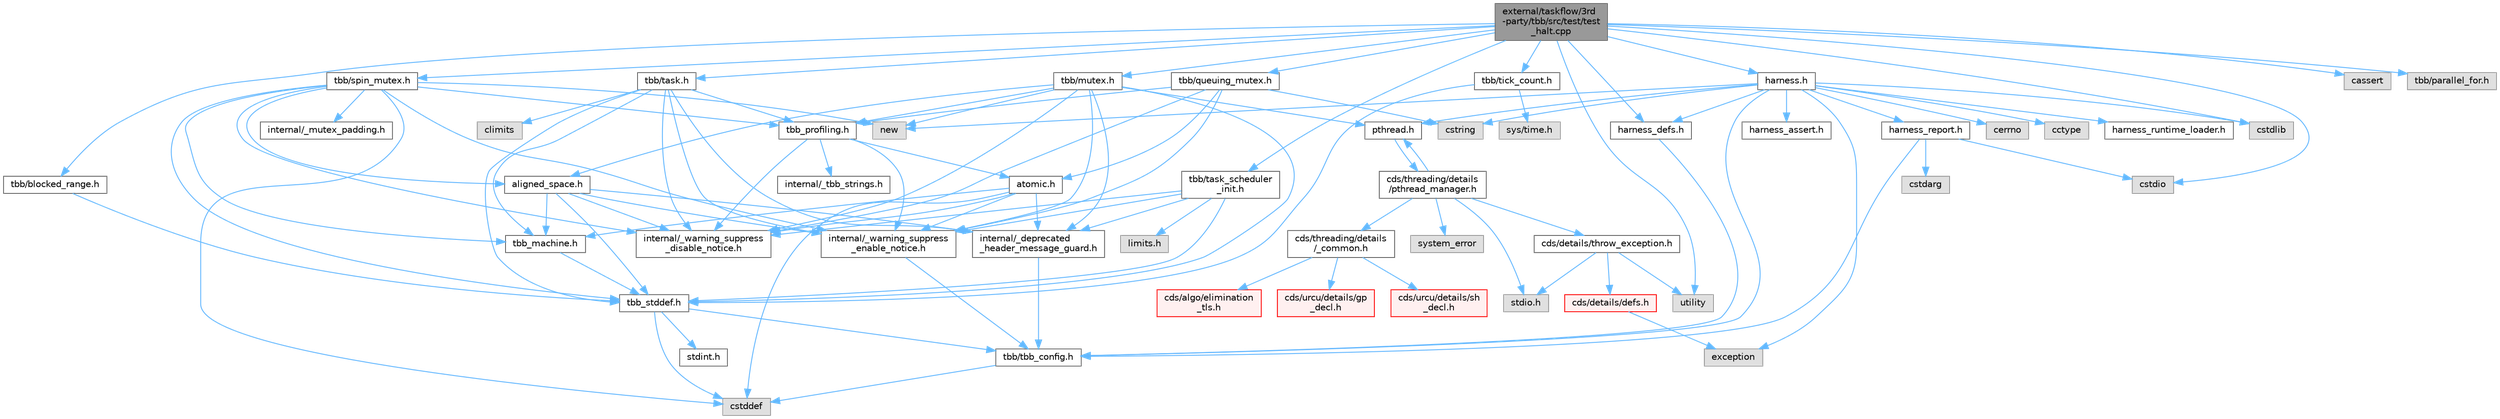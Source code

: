 digraph "external/taskflow/3rd-party/tbb/src/test/test_halt.cpp"
{
 // LATEX_PDF_SIZE
  bgcolor="transparent";
  edge [fontname=Helvetica,fontsize=10,labelfontname=Helvetica,labelfontsize=10];
  node [fontname=Helvetica,fontsize=10,shape=box,height=0.2,width=0.4];
  Node1 [id="Node000001",label="external/taskflow/3rd\l-party/tbb/src/test/test\l_halt.cpp",height=0.2,width=0.4,color="gray40", fillcolor="grey60", style="filled", fontcolor="black",tooltip=" "];
  Node1 -> Node2 [id="edge1_Node000001_Node000002",color="steelblue1",style="solid",tooltip=" "];
  Node2 [id="Node000002",label="harness_defs.h",height=0.2,width=0.4,color="grey40", fillcolor="white", style="filled",URL="$harness__defs_8h.html",tooltip=" "];
  Node2 -> Node3 [id="edge2_Node000002_Node000003",color="steelblue1",style="solid",tooltip=" "];
  Node3 [id="Node000003",label="tbb/tbb_config.h",height=0.2,width=0.4,color="grey40", fillcolor="white", style="filled",URL="$tbb__config_8h.html",tooltip=" "];
  Node3 -> Node4 [id="edge3_Node000003_Node000004",color="steelblue1",style="solid",tooltip=" "];
  Node4 [id="Node000004",label="cstddef",height=0.2,width=0.4,color="grey60", fillcolor="#E0E0E0", style="filled",tooltip=" "];
  Node1 -> Node5 [id="edge4_Node000001_Node000005",color="steelblue1",style="solid",tooltip=" "];
  Node5 [id="Node000005",label="cstdio",height=0.2,width=0.4,color="grey60", fillcolor="#E0E0E0", style="filled",tooltip=" "];
  Node1 -> Node6 [id="edge5_Node000001_Node000006",color="steelblue1",style="solid",tooltip=" "];
  Node6 [id="Node000006",label="cstdlib",height=0.2,width=0.4,color="grey60", fillcolor="#E0E0E0", style="filled",tooltip=" "];
  Node1 -> Node7 [id="edge6_Node000001_Node000007",color="steelblue1",style="solid",tooltip=" "];
  Node7 [id="Node000007",label="cassert",height=0.2,width=0.4,color="grey60", fillcolor="#E0E0E0", style="filled",tooltip=" "];
  Node1 -> Node8 [id="edge7_Node000001_Node000008",color="steelblue1",style="solid",tooltip=" "];
  Node8 [id="Node000008",label="utility",height=0.2,width=0.4,color="grey60", fillcolor="#E0E0E0", style="filled",tooltip=" "];
  Node1 -> Node9 [id="edge8_Node000001_Node000009",color="steelblue1",style="solid",tooltip=" "];
  Node9 [id="Node000009",label="tbb/task.h",height=0.2,width=0.4,color="grey40", fillcolor="white", style="filled",URL="$task_8h.html",tooltip=" "];
  Node9 -> Node10 [id="edge9_Node000009_Node000010",color="steelblue1",style="solid",tooltip=" "];
  Node10 [id="Node000010",label="internal/_deprecated\l_header_message_guard.h",height=0.2,width=0.4,color="grey40", fillcolor="white", style="filled",URL="$__deprecated__header__message__guard_8h.html",tooltip=" "];
  Node10 -> Node3 [id="edge10_Node000010_Node000003",color="steelblue1",style="solid",tooltip=" "];
  Node9 -> Node11 [id="edge11_Node000009_Node000011",color="steelblue1",style="solid",tooltip=" "];
  Node11 [id="Node000011",label="internal/_warning_suppress\l_enable_notice.h",height=0.2,width=0.4,color="grey40", fillcolor="white", style="filled",URL="$__warning__suppress__enable__notice_8h.html",tooltip=" "];
  Node11 -> Node3 [id="edge12_Node000011_Node000003",color="steelblue1",style="solid",tooltip=" "];
  Node9 -> Node12 [id="edge13_Node000009_Node000012",color="steelblue1",style="solid",tooltip=" "];
  Node12 [id="Node000012",label="tbb_stddef.h",height=0.2,width=0.4,color="grey40", fillcolor="white", style="filled",URL="$tbb__stddef_8h.html",tooltip=" "];
  Node12 -> Node3 [id="edge14_Node000012_Node000003",color="steelblue1",style="solid",tooltip=" "];
  Node12 -> Node4 [id="edge15_Node000012_Node000004",color="steelblue1",style="solid",tooltip=" "];
  Node12 -> Node13 [id="edge16_Node000012_Node000013",color="steelblue1",style="solid",tooltip=" "];
  Node13 [id="Node000013",label="stdint.h",height=0.2,width=0.4,color="grey40", fillcolor="white", style="filled",URL="$stdint_8h.html",tooltip=" "];
  Node9 -> Node14 [id="edge17_Node000009_Node000014",color="steelblue1",style="solid",tooltip=" "];
  Node14 [id="Node000014",label="tbb_machine.h",height=0.2,width=0.4,color="grey40", fillcolor="white", style="filled",URL="$tbb__machine_8h.html",tooltip=" "];
  Node14 -> Node12 [id="edge18_Node000014_Node000012",color="steelblue1",style="solid",tooltip=" "];
  Node9 -> Node15 [id="edge19_Node000009_Node000015",color="steelblue1",style="solid",tooltip=" "];
  Node15 [id="Node000015",label="tbb_profiling.h",height=0.2,width=0.4,color="grey40", fillcolor="white", style="filled",URL="$tbb__profiling_8h.html",tooltip=" "];
  Node15 -> Node11 [id="edge20_Node000015_Node000011",color="steelblue1",style="solid",tooltip=" "];
  Node15 -> Node16 [id="edge21_Node000015_Node000016",color="steelblue1",style="solid",tooltip=" "];
  Node16 [id="Node000016",label="internal/_tbb_strings.h",height=0.2,width=0.4,color="grey40", fillcolor="white", style="filled",URL="$__tbb__strings_8h.html",tooltip=" "];
  Node15 -> Node17 [id="edge22_Node000015_Node000017",color="steelblue1",style="solid",tooltip=" "];
  Node17 [id="Node000017",label="atomic.h",height=0.2,width=0.4,color="grey40", fillcolor="white", style="filled",URL="$external_2taskflow_23rd-party_2tbb_2include_2tbb_2atomic_8h.html",tooltip=" "];
  Node17 -> Node10 [id="edge23_Node000017_Node000010",color="steelblue1",style="solid",tooltip=" "];
  Node17 -> Node11 [id="edge24_Node000017_Node000011",color="steelblue1",style="solid",tooltip=" "];
  Node17 -> Node4 [id="edge25_Node000017_Node000004",color="steelblue1",style="solid",tooltip=" "];
  Node17 -> Node14 [id="edge26_Node000017_Node000014",color="steelblue1",style="solid",tooltip=" "];
  Node17 -> Node18 [id="edge27_Node000017_Node000018",color="steelblue1",style="solid",tooltip=" "];
  Node18 [id="Node000018",label="internal/_warning_suppress\l_disable_notice.h",height=0.2,width=0.4,color="grey40", fillcolor="white", style="filled",URL="$__warning__suppress__disable__notice_8h.html",tooltip=" "];
  Node15 -> Node18 [id="edge28_Node000015_Node000018",color="steelblue1",style="solid",tooltip=" "];
  Node9 -> Node19 [id="edge29_Node000009_Node000019",color="steelblue1",style="solid",tooltip=" "];
  Node19 [id="Node000019",label="climits",height=0.2,width=0.4,color="grey60", fillcolor="#E0E0E0", style="filled",tooltip=" "];
  Node9 -> Node18 [id="edge30_Node000009_Node000018",color="steelblue1",style="solid",tooltip=" "];
  Node1 -> Node20 [id="edge31_Node000001_Node000020",color="steelblue1",style="solid",tooltip=" "];
  Node20 [id="Node000020",label="tbb/task_scheduler\l_init.h",height=0.2,width=0.4,color="grey40", fillcolor="white", style="filled",URL="$task__scheduler__init_8h.html",tooltip=" "];
  Node20 -> Node10 [id="edge32_Node000020_Node000010",color="steelblue1",style="solid",tooltip=" "];
  Node20 -> Node11 [id="edge33_Node000020_Node000011",color="steelblue1",style="solid",tooltip=" "];
  Node20 -> Node12 [id="edge34_Node000020_Node000012",color="steelblue1",style="solid",tooltip=" "];
  Node20 -> Node21 [id="edge35_Node000020_Node000021",color="steelblue1",style="solid",tooltip=" "];
  Node21 [id="Node000021",label="limits.h",height=0.2,width=0.4,color="grey60", fillcolor="#E0E0E0", style="filled",tooltip=" "];
  Node20 -> Node18 [id="edge36_Node000020_Node000018",color="steelblue1",style="solid",tooltip=" "];
  Node1 -> Node22 [id="edge37_Node000001_Node000022",color="steelblue1",style="solid",tooltip=" "];
  Node22 [id="Node000022",label="tbb/tick_count.h",height=0.2,width=0.4,color="grey40", fillcolor="white", style="filled",URL="$tick__count_8h.html",tooltip=" "];
  Node22 -> Node12 [id="edge38_Node000022_Node000012",color="steelblue1",style="solid",tooltip=" "];
  Node22 -> Node23 [id="edge39_Node000022_Node000023",color="steelblue1",style="solid",tooltip=" "];
  Node23 [id="Node000023",label="sys/time.h",height=0.2,width=0.4,color="grey60", fillcolor="#E0E0E0", style="filled",tooltip=" "];
  Node1 -> Node24 [id="edge40_Node000001_Node000024",color="steelblue1",style="solid",tooltip=" "];
  Node24 [id="Node000024",label="tbb/parallel_for.h",height=0.2,width=0.4,color="grey60", fillcolor="#E0E0E0", style="filled",tooltip=" "];
  Node1 -> Node25 [id="edge41_Node000001_Node000025",color="steelblue1",style="solid",tooltip=" "];
  Node25 [id="Node000025",label="tbb/blocked_range.h",height=0.2,width=0.4,color="grey40", fillcolor="white", style="filled",URL="$blocked__range_8h.html",tooltip=" "];
  Node25 -> Node12 [id="edge42_Node000025_Node000012",color="steelblue1",style="solid",tooltip=" "];
  Node1 -> Node26 [id="edge43_Node000001_Node000026",color="steelblue1",style="solid",tooltip=" "];
  Node26 [id="Node000026",label="tbb/mutex.h",height=0.2,width=0.4,color="grey40", fillcolor="white", style="filled",URL="$mutex_8h.html",tooltip=" "];
  Node26 -> Node10 [id="edge44_Node000026_Node000010",color="steelblue1",style="solid",tooltip=" "];
  Node26 -> Node11 [id="edge45_Node000026_Node000011",color="steelblue1",style="solid",tooltip=" "];
  Node26 -> Node27 [id="edge46_Node000026_Node000027",color="steelblue1",style="solid",tooltip=" "];
  Node27 [id="Node000027",label="pthread.h",height=0.2,width=0.4,color="grey40", fillcolor="white", style="filled",URL="$pthread_8h.html",tooltip=" "];
  Node27 -> Node28 [id="edge47_Node000027_Node000028",color="steelblue1",style="solid",tooltip=" "];
  Node28 [id="Node000028",label="cds/threading/details\l/pthread_manager.h",height=0.2,width=0.4,color="grey40", fillcolor="white", style="filled",URL="$pthread__manager_8h.html",tooltip=" "];
  Node28 -> Node29 [id="edge48_Node000028_Node000029",color="steelblue1",style="solid",tooltip=" "];
  Node29 [id="Node000029",label="system_error",height=0.2,width=0.4,color="grey60", fillcolor="#E0E0E0", style="filled",tooltip=" "];
  Node28 -> Node30 [id="edge49_Node000028_Node000030",color="steelblue1",style="solid",tooltip=" "];
  Node30 [id="Node000030",label="stdio.h",height=0.2,width=0.4,color="grey60", fillcolor="#E0E0E0", style="filled",tooltip=" "];
  Node28 -> Node27 [id="edge50_Node000028_Node000027",color="steelblue1",style="solid",tooltip=" "];
  Node28 -> Node31 [id="edge51_Node000028_Node000031",color="steelblue1",style="solid",tooltip=" "];
  Node31 [id="Node000031",label="cds/threading/details\l/_common.h",height=0.2,width=0.4,color="grey40", fillcolor="white", style="filled",URL="$__common_8h.html",tooltip=" "];
  Node31 -> Node32 [id="edge52_Node000031_Node000032",color="steelblue1",style="solid",tooltip=" "];
  Node32 [id="Node000032",label="cds/urcu/details/gp\l_decl.h",height=0.2,width=0.4,color="red", fillcolor="#FFF0F0", style="filled",URL="$gp__decl_8h.html",tooltip=" "];
  Node31 -> Node69 [id="edge53_Node000031_Node000069",color="steelblue1",style="solid",tooltip=" "];
  Node69 [id="Node000069",label="cds/urcu/details/sh\l_decl.h",height=0.2,width=0.4,color="red", fillcolor="#FFF0F0", style="filled",URL="$sh__decl_8h.html",tooltip=" "];
  Node31 -> Node70 [id="edge54_Node000031_Node000070",color="steelblue1",style="solid",tooltip=" "];
  Node70 [id="Node000070",label="cds/algo/elimination\l_tls.h",height=0.2,width=0.4,color="red", fillcolor="#FFF0F0", style="filled",URL="$elimination__tls_8h.html",tooltip=" "];
  Node28 -> Node64 [id="edge55_Node000028_Node000064",color="steelblue1",style="solid",tooltip=" "];
  Node64 [id="Node000064",label="cds/details/throw_exception.h",height=0.2,width=0.4,color="grey40", fillcolor="white", style="filled",URL="$throw__exception_8h.html",tooltip=" "];
  Node64 -> Node35 [id="edge56_Node000064_Node000035",color="steelblue1",style="solid",tooltip=" "];
  Node35 [id="Node000035",label="cds/details/defs.h",height=0.2,width=0.4,color="red", fillcolor="#FFF0F0", style="filled",URL="$details_2defs_8h.html",tooltip=" "];
  Node35 -> Node40 [id="edge57_Node000035_Node000040",color="steelblue1",style="solid",tooltip=" "];
  Node40 [id="Node000040",label="exception",height=0.2,width=0.4,color="grey60", fillcolor="#E0E0E0", style="filled",tooltip=" "];
  Node64 -> Node30 [id="edge58_Node000064_Node000030",color="steelblue1",style="solid",tooltip=" "];
  Node64 -> Node8 [id="edge59_Node000064_Node000008",color="steelblue1",style="solid",tooltip=" "];
  Node26 -> Node72 [id="edge60_Node000026_Node000072",color="steelblue1",style="solid",tooltip=" "];
  Node72 [id="Node000072",label="new",height=0.2,width=0.4,color="grey60", fillcolor="#E0E0E0", style="filled",tooltip=" "];
  Node26 -> Node73 [id="edge61_Node000026_Node000073",color="steelblue1",style="solid",tooltip=" "];
  Node73 [id="Node000073",label="aligned_space.h",height=0.2,width=0.4,color="grey40", fillcolor="white", style="filled",URL="$aligned__space_8h.html",tooltip=" "];
  Node73 -> Node10 [id="edge62_Node000073_Node000010",color="steelblue1",style="solid",tooltip=" "];
  Node73 -> Node11 [id="edge63_Node000073_Node000011",color="steelblue1",style="solid",tooltip=" "];
  Node73 -> Node12 [id="edge64_Node000073_Node000012",color="steelblue1",style="solid",tooltip=" "];
  Node73 -> Node14 [id="edge65_Node000073_Node000014",color="steelblue1",style="solid",tooltip=" "];
  Node73 -> Node18 [id="edge66_Node000073_Node000018",color="steelblue1",style="solid",tooltip=" "];
  Node26 -> Node12 [id="edge67_Node000026_Node000012",color="steelblue1",style="solid",tooltip=" "];
  Node26 -> Node15 [id="edge68_Node000026_Node000015",color="steelblue1",style="solid",tooltip=" "];
  Node26 -> Node18 [id="edge69_Node000026_Node000018",color="steelblue1",style="solid",tooltip=" "];
  Node1 -> Node74 [id="edge70_Node000001_Node000074",color="steelblue1",style="solid",tooltip=" "];
  Node74 [id="Node000074",label="tbb/spin_mutex.h",height=0.2,width=0.4,color="grey40", fillcolor="white", style="filled",URL="$external_2taskflow_23rd-party_2tbb_2include_2tbb_2spin__mutex_8h.html",tooltip=" "];
  Node74 -> Node11 [id="edge71_Node000074_Node000011",color="steelblue1",style="solid",tooltip=" "];
  Node74 -> Node4 [id="edge72_Node000074_Node000004",color="steelblue1",style="solid",tooltip=" "];
  Node74 -> Node72 [id="edge73_Node000074_Node000072",color="steelblue1",style="solid",tooltip=" "];
  Node74 -> Node73 [id="edge74_Node000074_Node000073",color="steelblue1",style="solid",tooltip=" "];
  Node74 -> Node12 [id="edge75_Node000074_Node000012",color="steelblue1",style="solid",tooltip=" "];
  Node74 -> Node14 [id="edge76_Node000074_Node000014",color="steelblue1",style="solid",tooltip=" "];
  Node74 -> Node15 [id="edge77_Node000074_Node000015",color="steelblue1",style="solid",tooltip=" "];
  Node74 -> Node75 [id="edge78_Node000074_Node000075",color="steelblue1",style="solid",tooltip=" "];
  Node75 [id="Node000075",label="internal/_mutex_padding.h",height=0.2,width=0.4,color="grey40", fillcolor="white", style="filled",URL="$__mutex__padding_8h.html",tooltip=" "];
  Node74 -> Node18 [id="edge79_Node000074_Node000018",color="steelblue1",style="solid",tooltip=" "];
  Node1 -> Node76 [id="edge80_Node000001_Node000076",color="steelblue1",style="solid",tooltip=" "];
  Node76 [id="Node000076",label="tbb/queuing_mutex.h",height=0.2,width=0.4,color="grey40", fillcolor="white", style="filled",URL="$queuing__mutex_8h.html",tooltip=" "];
  Node76 -> Node11 [id="edge81_Node000076_Node000011",color="steelblue1",style="solid",tooltip=" "];
  Node76 -> Node77 [id="edge82_Node000076_Node000077",color="steelblue1",style="solid",tooltip=" "];
  Node77 [id="Node000077",label="cstring",height=0.2,width=0.4,color="grey60", fillcolor="#E0E0E0", style="filled",tooltip=" "];
  Node76 -> Node17 [id="edge83_Node000076_Node000017",color="steelblue1",style="solid",tooltip=" "];
  Node76 -> Node15 [id="edge84_Node000076_Node000015",color="steelblue1",style="solid",tooltip=" "];
  Node76 -> Node18 [id="edge85_Node000076_Node000018",color="steelblue1",style="solid",tooltip=" "];
  Node1 -> Node78 [id="edge86_Node000001_Node000078",color="steelblue1",style="solid",tooltip=" "];
  Node78 [id="Node000078",label="harness.h",height=0.2,width=0.4,color="grey40", fillcolor="white", style="filled",URL="$harness_8h.html",tooltip=" "];
  Node78 -> Node3 [id="edge87_Node000078_Node000003",color="steelblue1",style="solid",tooltip=" "];
  Node78 -> Node2 [id="edge88_Node000078_Node000002",color="steelblue1",style="solid",tooltip=" "];
  Node78 -> Node6 [id="edge89_Node000078_Node000006",color="steelblue1",style="solid",tooltip=" "];
  Node78 -> Node77 [id="edge90_Node000078_Node000077",color="steelblue1",style="solid",tooltip=" "];
  Node78 -> Node79 [id="edge91_Node000078_Node000079",color="steelblue1",style="solid",tooltip=" "];
  Node79 [id="Node000079",label="cerrno",height=0.2,width=0.4,color="grey60", fillcolor="#E0E0E0", style="filled",tooltip=" "];
  Node78 -> Node80 [id="edge92_Node000078_Node000080",color="steelblue1",style="solid",tooltip=" "];
  Node80 [id="Node000080",label="cctype",height=0.2,width=0.4,color="grey60", fillcolor="#E0E0E0", style="filled",tooltip=" "];
  Node78 -> Node72 [id="edge93_Node000078_Node000072",color="steelblue1",style="solid",tooltip=" "];
  Node78 -> Node27 [id="edge94_Node000078_Node000027",color="steelblue1",style="solid",tooltip=" "];
  Node78 -> Node81 [id="edge95_Node000078_Node000081",color="steelblue1",style="solid",tooltip=" "];
  Node81 [id="Node000081",label="harness_runtime_loader.h",height=0.2,width=0.4,color="grey40", fillcolor="white", style="filled",URL="$harness__runtime__loader_8h.html",tooltip=" "];
  Node78 -> Node82 [id="edge96_Node000078_Node000082",color="steelblue1",style="solid",tooltip=" "];
  Node82 [id="Node000082",label="harness_report.h",height=0.2,width=0.4,color="grey40", fillcolor="white", style="filled",URL="$harness__report_8h.html",tooltip=" "];
  Node82 -> Node5 [id="edge97_Node000082_Node000005",color="steelblue1",style="solid",tooltip=" "];
  Node82 -> Node83 [id="edge98_Node000082_Node000083",color="steelblue1",style="solid",tooltip=" "];
  Node83 [id="Node000083",label="cstdarg",height=0.2,width=0.4,color="grey60", fillcolor="#E0E0E0", style="filled",tooltip=" "];
  Node82 -> Node3 [id="edge99_Node000082_Node000003",color="steelblue1",style="solid",tooltip=" "];
  Node78 -> Node40 [id="edge100_Node000078_Node000040",color="steelblue1",style="solid",tooltip=" "];
  Node78 -> Node84 [id="edge101_Node000078_Node000084",color="steelblue1",style="solid",tooltip=" "];
  Node84 [id="Node000084",label="harness_assert.h",height=0.2,width=0.4,color="grey40", fillcolor="white", style="filled",URL="$harness__assert_8h.html",tooltip=" "];
}

